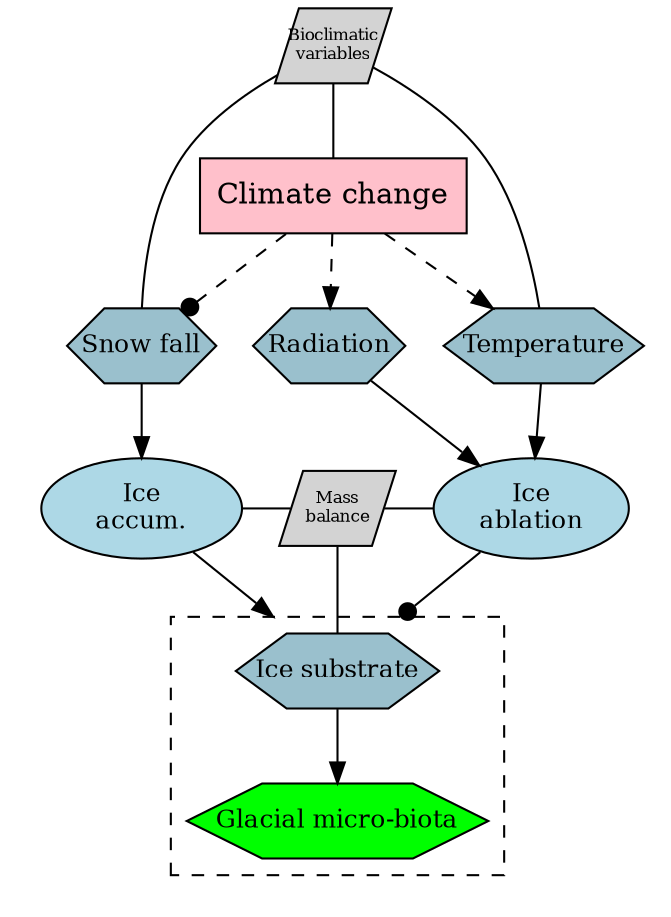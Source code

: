 digraph G {
    compound=true; 
    rankdir=TB;
    { node [ shape=parallelogram fontsize=8 fixedsize=true fillcolor=lightgrey style=filled]
        IN1 [label="Bioclimatic\nvariables"]
      #  IN2 [label="Snowline\nand other\nindicators"]
        IN3 [label="Mass\nbalance"]
    }
  {
    node [margin=0 fillcolor= lightblue3 fontcolor=black fontsize=12 width=0.5 shape= hexagon style=filled fixedsize=false]
    AE1 [label="Snow fall"]
    AE2 [label="Temperature"]
    AE3 [label="Radiation"]
    ICE [label="Ice substrate"]
  }
  {
    node [ shape=ellipse fillcolor=lightblue fontsize=12 style=filled]
    AP1 [label=" Ice \n accum. "]
    AP2 [label=" Ice \nablation"]
  }
  {
    node [shape=rectangle fillcolor=pink style=filled ]
    TR3 [label="Climate change"]
  }
  {
    node [margin=0 fillcolor="green" fontcolor=black fontsize=12 width=0.5 shape=hexagon style=filled fixedsize=false]
    CB1 [label="Glacial micro-biota"]
  }
  subgraph clusterBio {
      label=""
      style="invis"
      rank="same";

    subgraph clusterIce {
          style = "dashed" pos="topright"
        #subgraph {
            ICE -> CB1
        #}
    }
    }

  subgraph clusterMB {
      rank="same";
      label=""
      style="invis"
      {AP1 AP2 IN3}
  }

   AP2 -> ICE [arrowhead=dot lhead=clusterIce]
   AP1 -> ICE [lhead=clusterIce]
  # IN2->IN3 [ arrowhead=none ]
   IN3->ICE [ arrowhead=none ]

  
  TR3 -> {AE2 AE3} [ style=dashed ]
  TR3 -> AE1 [arrowhead=dot style=dashed]
  AE1 -> AP1
  AE2 -> AP2
  AE3 -> AP2

  {AE1 AE2}->IN1->TR3 [ arrowhead=none ]
  AP1->IN3->AP2 [arrowhead=none]
}
